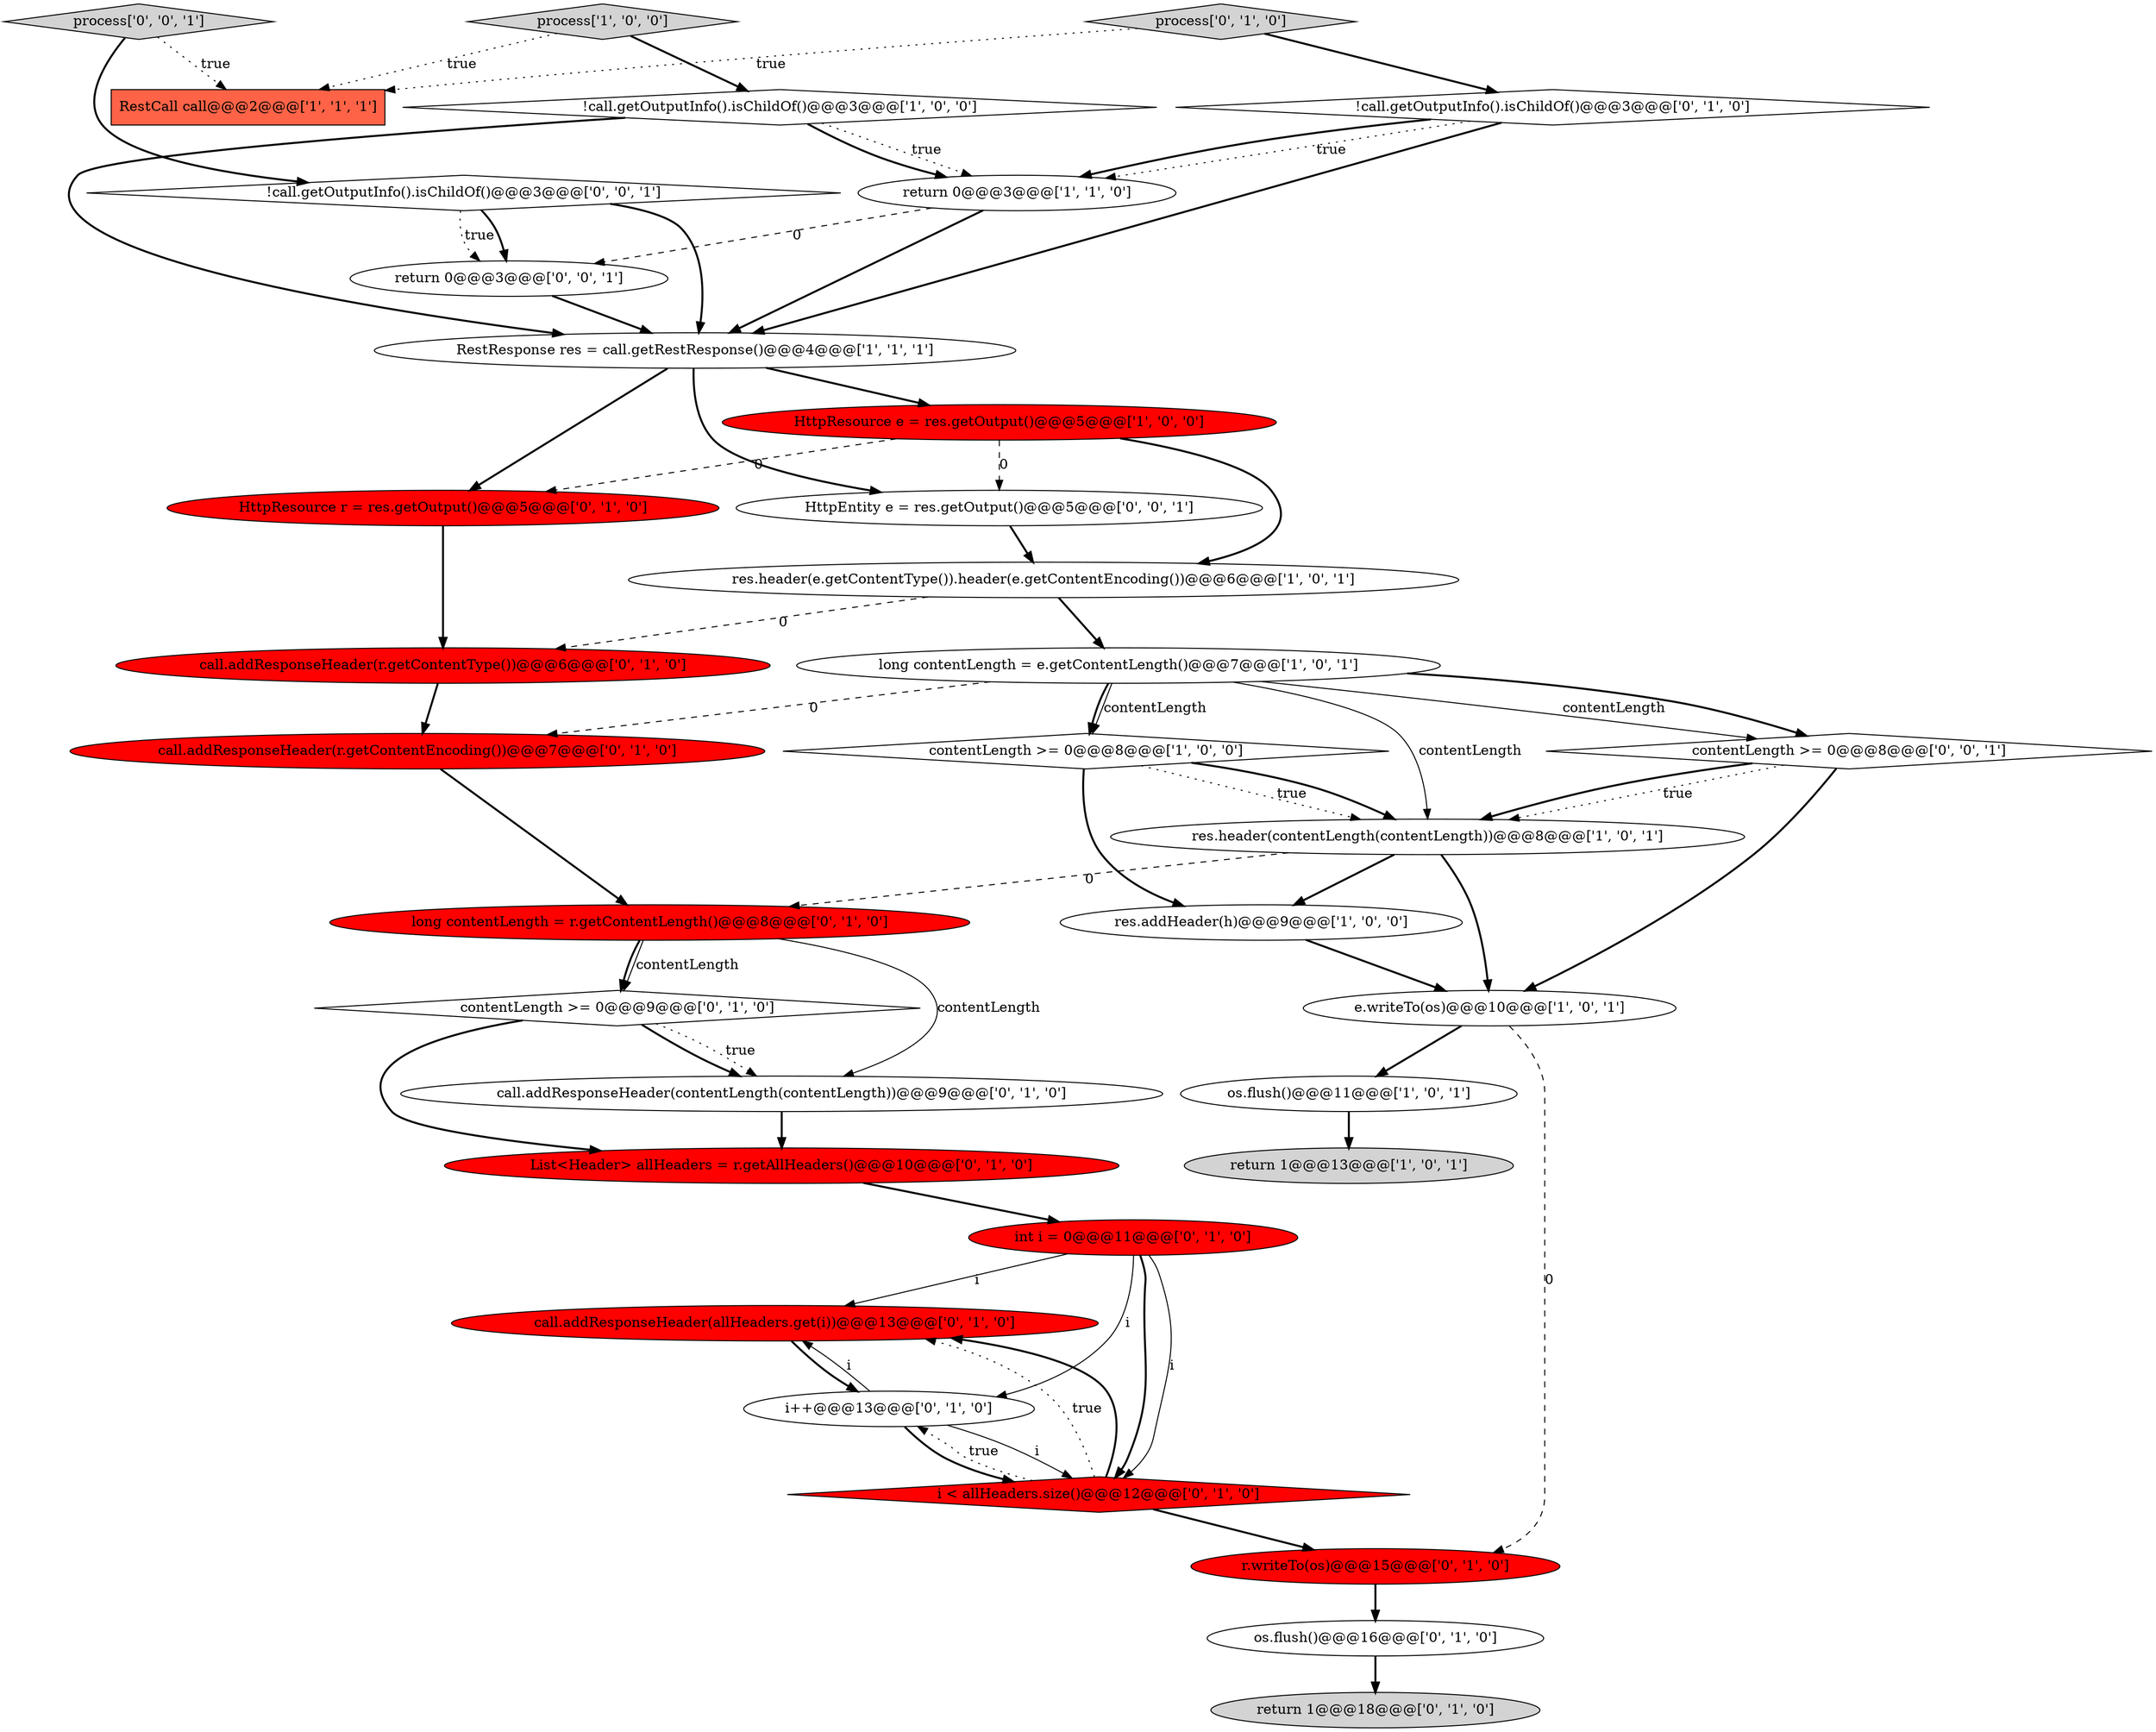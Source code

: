 digraph {
1 [style = filled, label = "process['1', '0', '0']", fillcolor = lightgray, shape = diamond image = "AAA0AAABBB1BBB"];
18 [style = filled, label = "return 1@@@18@@@['0', '1', '0']", fillcolor = lightgray, shape = ellipse image = "AAA0AAABBB2BBB"];
25 [style = filled, label = "call.addResponseHeader(allHeaders.get(i))@@@13@@@['0', '1', '0']", fillcolor = red, shape = ellipse image = "AAA1AAABBB2BBB"];
30 [style = filled, label = "contentLength >= 0@@@8@@@['0', '0', '1']", fillcolor = white, shape = diamond image = "AAA0AAABBB3BBB"];
15 [style = filled, label = "call.addResponseHeader(r.getContentEncoding())@@@7@@@['0', '1', '0']", fillcolor = red, shape = ellipse image = "AAA1AAABBB2BBB"];
12 [style = filled, label = "res.header(contentLength(contentLength))@@@8@@@['1', '0', '1']", fillcolor = white, shape = ellipse image = "AAA0AAABBB1BBB"];
24 [style = filled, label = "i < allHeaders.size()@@@12@@@['0', '1', '0']", fillcolor = red, shape = diamond image = "AAA1AAABBB2BBB"];
34 [style = filled, label = "return 0@@@3@@@['0', '0', '1']", fillcolor = white, shape = ellipse image = "AAA0AAABBB3BBB"];
22 [style = filled, label = "HttpResource r = res.getOutput()@@@5@@@['0', '1', '0']", fillcolor = red, shape = ellipse image = "AAA1AAABBB2BBB"];
16 [style = filled, label = "call.addResponseHeader(r.getContentType())@@@6@@@['0', '1', '0']", fillcolor = red, shape = ellipse image = "AAA1AAABBB2BBB"];
3 [style = filled, label = "os.flush()@@@11@@@['1', '0', '1']", fillcolor = white, shape = ellipse image = "AAA0AAABBB1BBB"];
29 [style = filled, label = "long contentLength = r.getContentLength()@@@8@@@['0', '1', '0']", fillcolor = red, shape = ellipse image = "AAA1AAABBB2BBB"];
19 [style = filled, label = "i++@@@13@@@['0', '1', '0']", fillcolor = white, shape = ellipse image = "AAA0AAABBB2BBB"];
9 [style = filled, label = "return 1@@@13@@@['1', '0', '1']", fillcolor = lightgray, shape = ellipse image = "AAA0AAABBB1BBB"];
23 [style = filled, label = "contentLength >= 0@@@9@@@['0', '1', '0']", fillcolor = white, shape = diamond image = "AAA0AAABBB2BBB"];
6 [style = filled, label = "long contentLength = e.getContentLength()@@@7@@@['1', '0', '1']", fillcolor = white, shape = ellipse image = "AAA0AAABBB1BBB"];
14 [style = filled, label = "os.flush()@@@16@@@['0', '1', '0']", fillcolor = white, shape = ellipse image = "AAA0AAABBB2BBB"];
17 [style = filled, label = "r.writeTo(os)@@@15@@@['0', '1', '0']", fillcolor = red, shape = ellipse image = "AAA1AAABBB2BBB"];
5 [style = filled, label = "res.addHeader(h)@@@9@@@['1', '0', '0']", fillcolor = white, shape = ellipse image = "AAA0AAABBB1BBB"];
10 [style = filled, label = "e.writeTo(os)@@@10@@@['1', '0', '1']", fillcolor = white, shape = ellipse image = "AAA0AAABBB1BBB"];
13 [style = filled, label = "RestCall call@@@2@@@['1', '1', '1']", fillcolor = tomato, shape = box image = "AAA0AAABBB1BBB"];
33 [style = filled, label = "process['0', '0', '1']", fillcolor = lightgray, shape = diamond image = "AAA0AAABBB3BBB"];
32 [style = filled, label = "!call.getOutputInfo().isChildOf()@@@3@@@['0', '0', '1']", fillcolor = white, shape = diamond image = "AAA0AAABBB3BBB"];
0 [style = filled, label = "RestResponse res = call.getRestResponse()@@@4@@@['1', '1', '1']", fillcolor = white, shape = ellipse image = "AAA0AAABBB1BBB"];
2 [style = filled, label = "!call.getOutputInfo().isChildOf()@@@3@@@['1', '0', '0']", fillcolor = white, shape = diamond image = "AAA0AAABBB1BBB"];
21 [style = filled, label = "!call.getOutputInfo().isChildOf()@@@3@@@['0', '1', '0']", fillcolor = white, shape = diamond image = "AAA0AAABBB2BBB"];
31 [style = filled, label = "HttpEntity e = res.getOutput()@@@5@@@['0', '0', '1']", fillcolor = white, shape = ellipse image = "AAA0AAABBB3BBB"];
20 [style = filled, label = "process['0', '1', '0']", fillcolor = lightgray, shape = diamond image = "AAA0AAABBB2BBB"];
7 [style = filled, label = "return 0@@@3@@@['1', '1', '0']", fillcolor = white, shape = ellipse image = "AAA0AAABBB1BBB"];
28 [style = filled, label = "List<Header> allHeaders = r.getAllHeaders()@@@10@@@['0', '1', '0']", fillcolor = red, shape = ellipse image = "AAA1AAABBB2BBB"];
27 [style = filled, label = "int i = 0@@@11@@@['0', '1', '0']", fillcolor = red, shape = ellipse image = "AAA1AAABBB2BBB"];
11 [style = filled, label = "contentLength >= 0@@@8@@@['1', '0', '0']", fillcolor = white, shape = diamond image = "AAA0AAABBB1BBB"];
26 [style = filled, label = "call.addResponseHeader(contentLength(contentLength))@@@9@@@['0', '1', '0']", fillcolor = white, shape = ellipse image = "AAA0AAABBB2BBB"];
4 [style = filled, label = "res.header(e.getContentType()).header(e.getContentEncoding())@@@6@@@['1', '0', '1']", fillcolor = white, shape = ellipse image = "AAA0AAABBB1BBB"];
8 [style = filled, label = "HttpResource e = res.getOutput()@@@5@@@['1', '0', '0']", fillcolor = red, shape = ellipse image = "AAA1AAABBB1BBB"];
5->10 [style = bold, label=""];
16->15 [style = bold, label=""];
33->13 [style = dotted, label="true"];
6->12 [style = solid, label="contentLength"];
4->16 [style = dashed, label="0"];
12->5 [style = bold, label=""];
32->34 [style = dotted, label="true"];
21->0 [style = bold, label=""];
24->25 [style = dotted, label="true"];
4->6 [style = bold, label=""];
22->16 [style = bold, label=""];
29->26 [style = solid, label="contentLength"];
32->0 [style = bold, label=""];
29->23 [style = solid, label="contentLength"];
11->12 [style = dotted, label="true"];
23->26 [style = bold, label=""];
30->12 [style = dotted, label="true"];
10->3 [style = bold, label=""];
31->4 [style = bold, label=""];
6->30 [style = solid, label="contentLength"];
7->0 [style = bold, label=""];
11->12 [style = bold, label=""];
32->34 [style = bold, label=""];
29->23 [style = bold, label=""];
34->0 [style = bold, label=""];
19->24 [style = bold, label=""];
20->21 [style = bold, label=""];
23->28 [style = bold, label=""];
1->13 [style = dotted, label="true"];
3->9 [style = bold, label=""];
8->22 [style = dashed, label="0"];
6->11 [style = solid, label="contentLength"];
11->5 [style = bold, label=""];
19->25 [style = solid, label="i"];
19->24 [style = solid, label="i"];
23->26 [style = dotted, label="true"];
2->0 [style = bold, label=""];
30->12 [style = bold, label=""];
12->10 [style = bold, label=""];
27->19 [style = solid, label="i"];
6->15 [style = dashed, label="0"];
17->14 [style = bold, label=""];
24->25 [style = bold, label=""];
2->7 [style = dotted, label="true"];
6->11 [style = bold, label=""];
21->7 [style = dotted, label="true"];
0->22 [style = bold, label=""];
24->17 [style = bold, label=""];
0->8 [style = bold, label=""];
25->19 [style = bold, label=""];
30->10 [style = bold, label=""];
12->29 [style = dashed, label="0"];
10->17 [style = dashed, label="0"];
21->7 [style = bold, label=""];
24->19 [style = dotted, label="true"];
20->13 [style = dotted, label="true"];
27->24 [style = bold, label=""];
1->2 [style = bold, label=""];
14->18 [style = bold, label=""];
33->32 [style = bold, label=""];
26->28 [style = bold, label=""];
2->7 [style = bold, label=""];
8->4 [style = bold, label=""];
28->27 [style = bold, label=""];
8->31 [style = dashed, label="0"];
27->25 [style = solid, label="i"];
15->29 [style = bold, label=""];
7->34 [style = dashed, label="0"];
0->31 [style = bold, label=""];
27->24 [style = solid, label="i"];
6->30 [style = bold, label=""];
}
